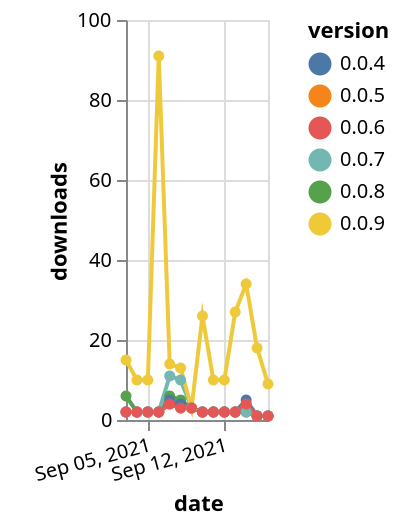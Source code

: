 {"$schema": "https://vega.github.io/schema/vega-lite/v5.json", "description": "A simple bar chart with embedded data.", "data": {"values": [{"date": "2021-09-03", "total": 1692, "delta": 2, "version": "0.0.5"}, {"date": "2021-09-04", "total": 1694, "delta": 2, "version": "0.0.5"}, {"date": "2021-09-05", "total": 1696, "delta": 2, "version": "0.0.5"}, {"date": "2021-09-06", "total": 1698, "delta": 2, "version": "0.0.5"}, {"date": "2021-09-07", "total": 1702, "delta": 4, "version": "0.0.5"}, {"date": "2021-09-08", "total": 1705, "delta": 3, "version": "0.0.5"}, {"date": "2021-09-09", "total": 1708, "delta": 3, "version": "0.0.5"}, {"date": "2021-09-10", "total": 1710, "delta": 2, "version": "0.0.5"}, {"date": "2021-09-11", "total": 1712, "delta": 2, "version": "0.0.5"}, {"date": "2021-09-12", "total": 1714, "delta": 2, "version": "0.0.5"}, {"date": "2021-09-13", "total": 1716, "delta": 2, "version": "0.0.5"}, {"date": "2021-09-14", "total": 1720, "delta": 4, "version": "0.0.5"}, {"date": "2021-09-15", "total": 1721, "delta": 1, "version": "0.0.5"}, {"date": "2021-09-16", "total": 1722, "delta": 1, "version": "0.0.5"}, {"date": "2021-09-03", "total": 278, "delta": 6, "version": "0.0.8"}, {"date": "2021-09-04", "total": 280, "delta": 2, "version": "0.0.8"}, {"date": "2021-09-05", "total": 282, "delta": 2, "version": "0.0.8"}, {"date": "2021-09-06", "total": 284, "delta": 2, "version": "0.0.8"}, {"date": "2021-09-07", "total": 290, "delta": 6, "version": "0.0.8"}, {"date": "2021-09-08", "total": 295, "delta": 5, "version": "0.0.8"}, {"date": "2021-09-09", "total": 298, "delta": 3, "version": "0.0.8"}, {"date": "2021-09-10", "total": 300, "delta": 2, "version": "0.0.8"}, {"date": "2021-09-11", "total": 302, "delta": 2, "version": "0.0.8"}, {"date": "2021-09-12", "total": 304, "delta": 2, "version": "0.0.8"}, {"date": "2021-09-13", "total": 306, "delta": 2, "version": "0.0.8"}, {"date": "2021-09-14", "total": 308, "delta": 2, "version": "0.0.8"}, {"date": "2021-09-15", "total": 309, "delta": 1, "version": "0.0.8"}, {"date": "2021-09-16", "total": 310, "delta": 1, "version": "0.0.8"}, {"date": "2021-09-03", "total": 2174, "delta": 2, "version": "0.0.4"}, {"date": "2021-09-04", "total": 2176, "delta": 2, "version": "0.0.4"}, {"date": "2021-09-05", "total": 2178, "delta": 2, "version": "0.0.4"}, {"date": "2021-09-06", "total": 2180, "delta": 2, "version": "0.0.4"}, {"date": "2021-09-07", "total": 2185, "delta": 5, "version": "0.0.4"}, {"date": "2021-09-08", "total": 2189, "delta": 4, "version": "0.0.4"}, {"date": "2021-09-09", "total": 2192, "delta": 3, "version": "0.0.4"}, {"date": "2021-09-10", "total": 2194, "delta": 2, "version": "0.0.4"}, {"date": "2021-09-11", "total": 2196, "delta": 2, "version": "0.0.4"}, {"date": "2021-09-12", "total": 2198, "delta": 2, "version": "0.0.4"}, {"date": "2021-09-13", "total": 2200, "delta": 2, "version": "0.0.4"}, {"date": "2021-09-14", "total": 2205, "delta": 5, "version": "0.0.4"}, {"date": "2021-09-15", "total": 2206, "delta": 1, "version": "0.0.4"}, {"date": "2021-09-16", "total": 2207, "delta": 1, "version": "0.0.4"}, {"date": "2021-09-03", "total": 1433, "delta": 2, "version": "0.0.7"}, {"date": "2021-09-04", "total": 1435, "delta": 2, "version": "0.0.7"}, {"date": "2021-09-05", "total": 1437, "delta": 2, "version": "0.0.7"}, {"date": "2021-09-06", "total": 1439, "delta": 2, "version": "0.0.7"}, {"date": "2021-09-07", "total": 1450, "delta": 11, "version": "0.0.7"}, {"date": "2021-09-08", "total": 1460, "delta": 10, "version": "0.0.7"}, {"date": "2021-09-09", "total": 1463, "delta": 3, "version": "0.0.7"}, {"date": "2021-09-10", "total": 1465, "delta": 2, "version": "0.0.7"}, {"date": "2021-09-11", "total": 1467, "delta": 2, "version": "0.0.7"}, {"date": "2021-09-12", "total": 1469, "delta": 2, "version": "0.0.7"}, {"date": "2021-09-13", "total": 1471, "delta": 2, "version": "0.0.7"}, {"date": "2021-09-14", "total": 1473, "delta": 2, "version": "0.0.7"}, {"date": "2021-09-15", "total": 1474, "delta": 1, "version": "0.0.7"}, {"date": "2021-09-16", "total": 1475, "delta": 1, "version": "0.0.7"}, {"date": "2021-09-03", "total": 298, "delta": 15, "version": "0.0.9"}, {"date": "2021-09-04", "total": 308, "delta": 10, "version": "0.0.9"}, {"date": "2021-09-05", "total": 318, "delta": 10, "version": "0.0.9"}, {"date": "2021-09-06", "total": 409, "delta": 91, "version": "0.0.9"}, {"date": "2021-09-07", "total": 423, "delta": 14, "version": "0.0.9"}, {"date": "2021-09-08", "total": 436, "delta": 13, "version": "0.0.9"}, {"date": "2021-09-09", "total": 439, "delta": 3, "version": "0.0.9"}, {"date": "2021-09-10", "total": 465, "delta": 26, "version": "0.0.9"}, {"date": "2021-09-11", "total": 475, "delta": 10, "version": "0.0.9"}, {"date": "2021-09-12", "total": 485, "delta": 10, "version": "0.0.9"}, {"date": "2021-09-13", "total": 512, "delta": 27, "version": "0.0.9"}, {"date": "2021-09-14", "total": 546, "delta": 34, "version": "0.0.9"}, {"date": "2021-09-15", "total": 564, "delta": 18, "version": "0.0.9"}, {"date": "2021-09-16", "total": 573, "delta": 9, "version": "0.0.9"}, {"date": "2021-09-03", "total": 1416, "delta": 2, "version": "0.0.6"}, {"date": "2021-09-04", "total": 1418, "delta": 2, "version": "0.0.6"}, {"date": "2021-09-05", "total": 1420, "delta": 2, "version": "0.0.6"}, {"date": "2021-09-06", "total": 1422, "delta": 2, "version": "0.0.6"}, {"date": "2021-09-07", "total": 1426, "delta": 4, "version": "0.0.6"}, {"date": "2021-09-08", "total": 1429, "delta": 3, "version": "0.0.6"}, {"date": "2021-09-09", "total": 1432, "delta": 3, "version": "0.0.6"}, {"date": "2021-09-10", "total": 1434, "delta": 2, "version": "0.0.6"}, {"date": "2021-09-11", "total": 1436, "delta": 2, "version": "0.0.6"}, {"date": "2021-09-12", "total": 1438, "delta": 2, "version": "0.0.6"}, {"date": "2021-09-13", "total": 1440, "delta": 2, "version": "0.0.6"}, {"date": "2021-09-14", "total": 1444, "delta": 4, "version": "0.0.6"}, {"date": "2021-09-15", "total": 1445, "delta": 1, "version": "0.0.6"}, {"date": "2021-09-16", "total": 1446, "delta": 1, "version": "0.0.6"}]}, "width": "container", "mark": {"type": "line", "point": {"filled": true}}, "encoding": {"x": {"field": "date", "type": "temporal", "timeUnit": "yearmonthdate", "title": "date", "axis": {"labelAngle": -15}}, "y": {"field": "delta", "type": "quantitative", "title": "downloads"}, "color": {"field": "version", "type": "nominal"}, "tooltip": {"field": "delta"}}}